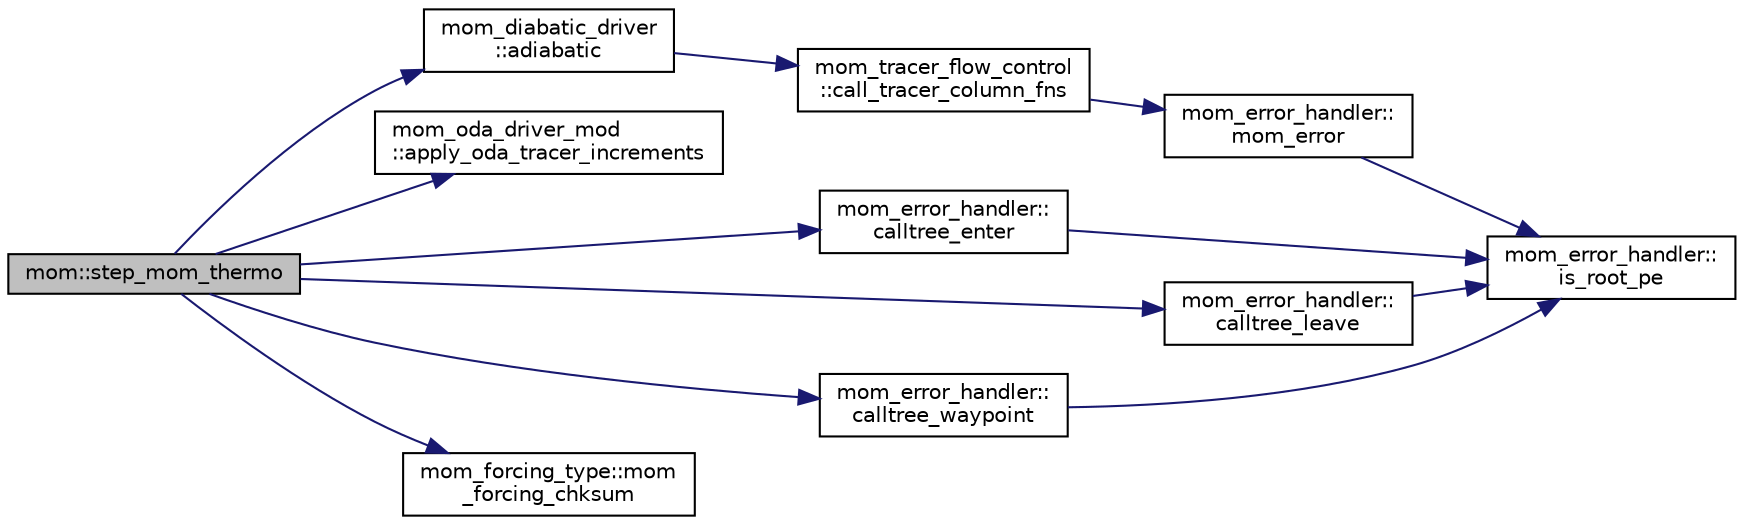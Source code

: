 digraph "mom::step_mom_thermo"
{
 // INTERACTIVE_SVG=YES
 // LATEX_PDF_SIZE
  edge [fontname="Helvetica",fontsize="10",labelfontname="Helvetica",labelfontsize="10"];
  node [fontname="Helvetica",fontsize="10",shape=record];
  rankdir="LR";
  Node1 [label="mom::step_mom_thermo",height=0.2,width=0.4,color="black", fillcolor="grey75", style="filled", fontcolor="black",tooltip="MOM_step_thermo orchestrates the thermodynamic time stepping and vertical remapping,..."];
  Node1 -> Node2 [color="midnightblue",fontsize="10",style="solid",fontname="Helvetica"];
  Node2 [label="mom_diabatic_driver\l::adiabatic",height=0.2,width=0.4,color="black", fillcolor="white", style="filled",URL="$namespacemom__diabatic__driver.html#a1524abcabaf6ccb0be7da294b0968984",tooltip="Routine called for adiabatic physics."];
  Node2 -> Node3 [color="midnightblue",fontsize="10",style="solid",fontname="Helvetica"];
  Node3 [label="mom_tracer_flow_control\l::call_tracer_column_fns",height=0.2,width=0.4,color="black", fillcolor="white", style="filled",URL="$namespacemom__tracer__flow__control.html#a7ab9818c25f7abc0cf44f970b70f003a",tooltip="This subroutine calls all registered tracer column physics subroutines."];
  Node3 -> Node4 [color="midnightblue",fontsize="10",style="solid",fontname="Helvetica"];
  Node4 [label="mom_error_handler::\lmom_error",height=0.2,width=0.4,color="black", fillcolor="white", style="filled",URL="$namespacemom__error__handler.html#a460cfb79a06c29fc249952c2a3710d67",tooltip="This provides a convenient interface for writing an mpp_error message with run-time filter based on a..."];
  Node4 -> Node5 [color="midnightblue",fontsize="10",style="solid",fontname="Helvetica"];
  Node5 [label="mom_error_handler::\lis_root_pe",height=0.2,width=0.4,color="black", fillcolor="white", style="filled",URL="$namespacemom__error__handler.html#ad5f00a53059c72fe2332d1436c80ca71",tooltip="This returns .true. if the current PE is the root PE."];
  Node1 -> Node6 [color="midnightblue",fontsize="10",style="solid",fontname="Helvetica"];
  Node6 [label="mom_oda_driver_mod\l::apply_oda_tracer_increments",height=0.2,width=0.4,color="black", fillcolor="white", style="filled",URL="$namespacemom__oda__driver__mod.html#a1591229c657f196c97b87b77ca4378a6",tooltip="Apply increments to tracers."];
  Node1 -> Node7 [color="midnightblue",fontsize="10",style="solid",fontname="Helvetica"];
  Node7 [label="mom_error_handler::\lcalltree_enter",height=0.2,width=0.4,color="black", fillcolor="white", style="filled",URL="$namespacemom__error__handler.html#a9cda07a87815f0e5594066162b4345c3",tooltip="Writes a message about entering a subroutine if call tree reporting is active."];
  Node7 -> Node5 [color="midnightblue",fontsize="10",style="solid",fontname="Helvetica"];
  Node1 -> Node8 [color="midnightblue",fontsize="10",style="solid",fontname="Helvetica"];
  Node8 [label="mom_error_handler::\lcalltree_leave",height=0.2,width=0.4,color="black", fillcolor="white", style="filled",URL="$namespacemom__error__handler.html#a88ea67781e2ed9b73ab7eac8ea5e8578",tooltip="Writes a message about leaving a subroutine if call tree reporting is active."];
  Node8 -> Node5 [color="midnightblue",fontsize="10",style="solid",fontname="Helvetica"];
  Node1 -> Node9 [color="midnightblue",fontsize="10",style="solid",fontname="Helvetica"];
  Node9 [label="mom_error_handler::\lcalltree_waypoint",height=0.2,width=0.4,color="black", fillcolor="white", style="filled",URL="$namespacemom__error__handler.html#a34a02e601a60f03cb97a72fe25a32853",tooltip="Writes a message about reaching a milestone if call tree reporting is active."];
  Node9 -> Node5 [color="midnightblue",fontsize="10",style="solid",fontname="Helvetica"];
  Node1 -> Node10 [color="midnightblue",fontsize="10",style="solid",fontname="Helvetica"];
  Node10 [label="mom_forcing_type::mom\l_forcing_chksum",height=0.2,width=0.4,color="black", fillcolor="white", style="filled",URL="$namespacemom__forcing__type.html#a1c4ecd1a779a55e9304b0997088a4815",tooltip="Write out chksums for thermodynamic fluxes."];
}
